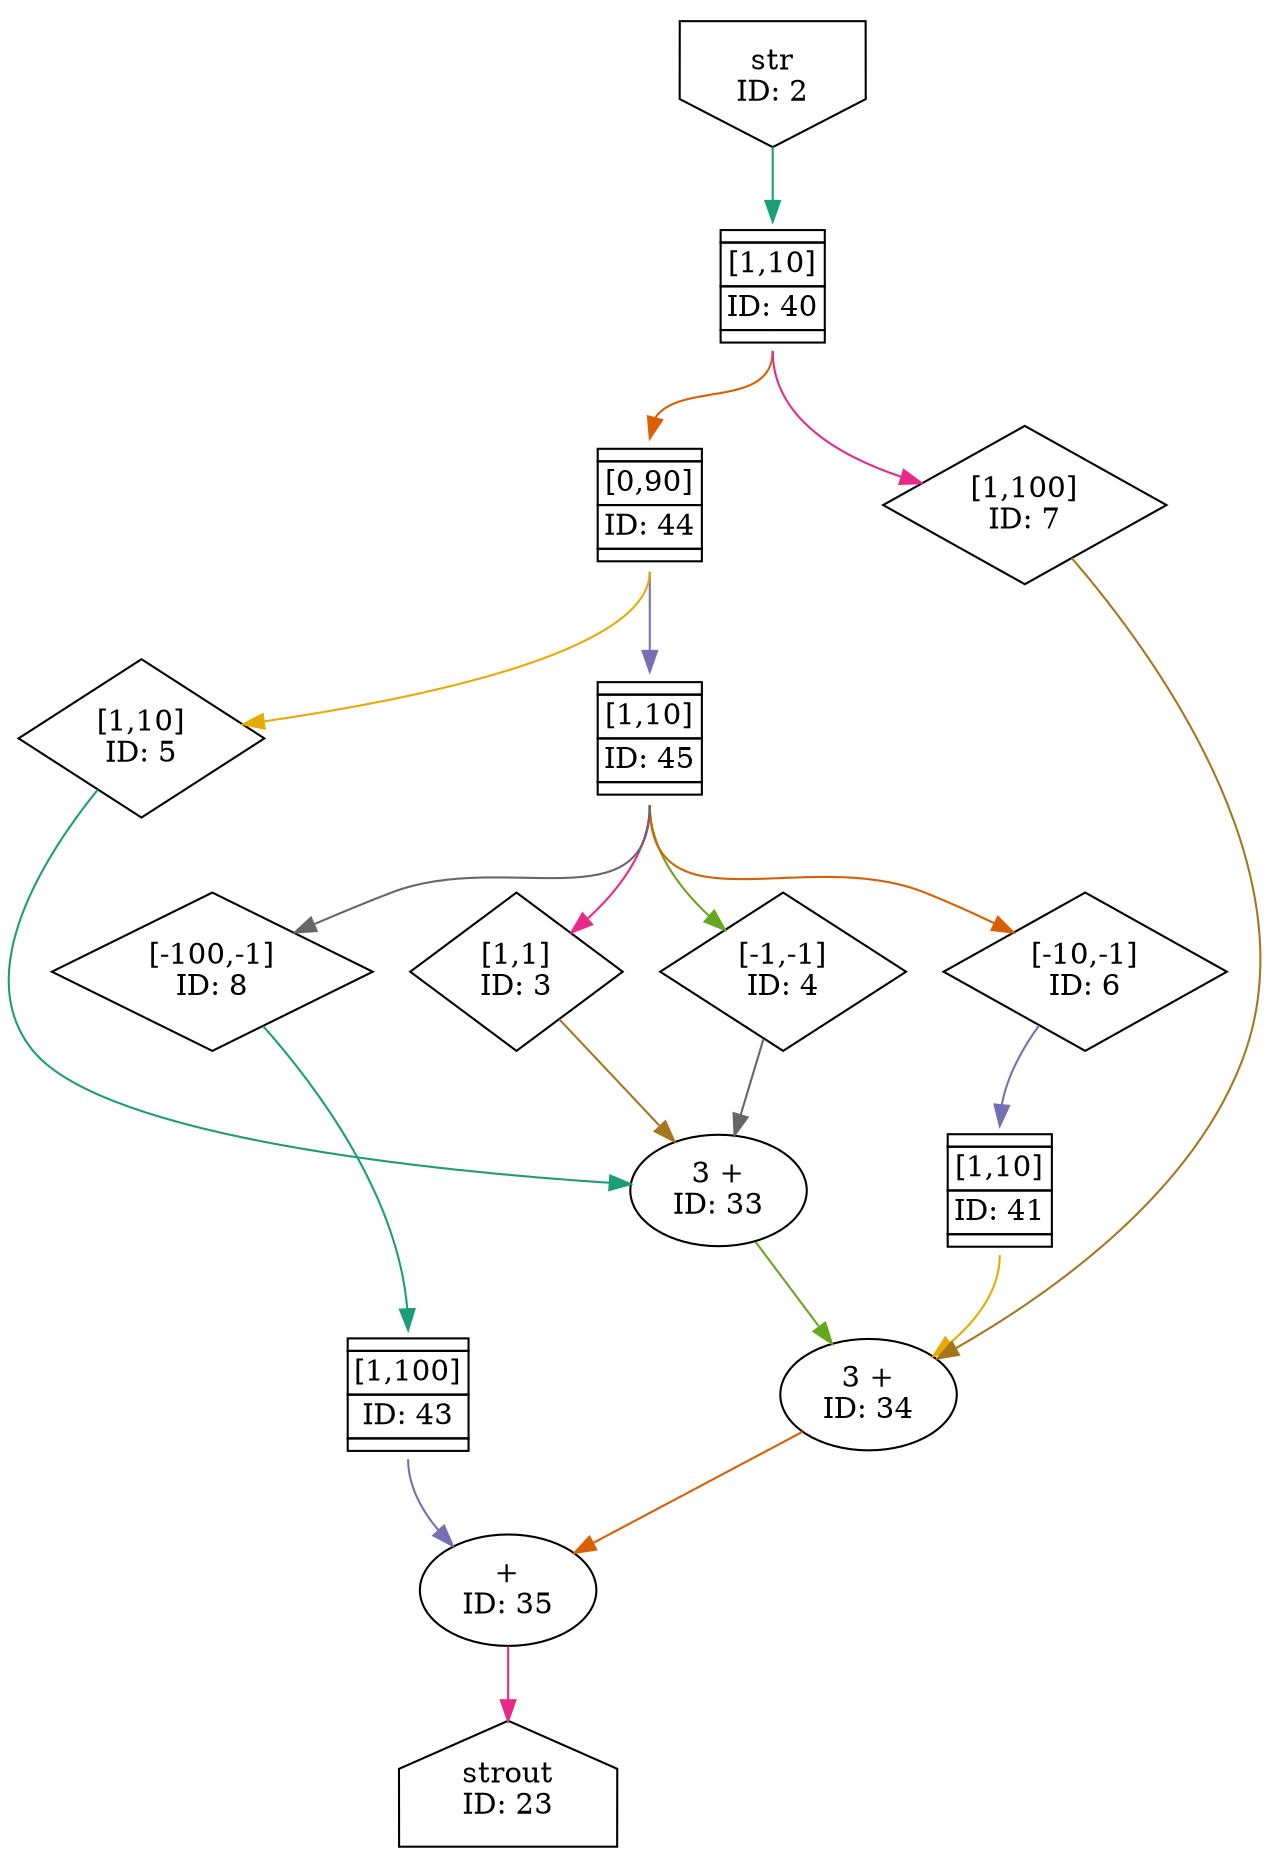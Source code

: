 digraph CpuStreamKernel_tapnfold_1{
	NodeInput2 [shape=invhouse, label="str\nID: 2"];
	NodeFIFO40 [shape=plaintext, label=<<TABLE BORDER="0" CELLSPACING="0" CELLBORDER="1"> <TR><TD></TD></TR><TR><TD>[1,10]</TD></TR><TR><TD>ID: 40</TD></TR> <TR><TD></TD></TR> </TABLE>>];
	NodeFIFO44 [shape=plaintext, label=<<TABLE BORDER="0" CELLSPACING="0" CELLBORDER="1"> <TR><TD></TD></TR><TR><TD>[0,90]</TD></TR><TR><TD>ID: 44</TD></TR> <TR><TD></TD></TR> </TABLE>>];
	NodeFIFO45 [shape=plaintext, label=<<TABLE BORDER="0" CELLSPACING="0" CELLBORDER="1"> <TR><TD></TD></TR><TR><TD>[1,10]</TD></TR><TR><TD>ID: 45</TD></TR> <TR><TD></TD></TR> </TABLE>>];
	NodeStreamOffset3 [shape=diamond, label="[1,1]\nID: 3"];
	NodeStreamOffset4 [shape=diamond, label="[-1,-1]\nID: 4"];
	NodeStreamOffset5 [shape=diamond, label="[1,10]\nID: 5"];
	NodeTriAdd33 [label="3 +\nID: 33"];
	NodeStreamOffset6 [shape=diamond, label="[-10,-1]\nID: 6"];
	NodeFIFO41 [shape=plaintext, label=<<TABLE BORDER="0" CELLSPACING="0" CELLBORDER="1"> <TR><TD></TD></TR><TR><TD>[1,10]</TD></TR><TR><TD>ID: 41</TD></TR> <TR><TD></TD></TR> </TABLE>>];
	NodeStreamOffset7 [shape=diamond, label="[1,100]\nID: 7"];
	NodeTriAdd34 [label="3 +\nID: 34"];
	NodeStreamOffset8 [shape=diamond, label="[-100,-1]\nID: 8"];
	NodeFIFO43 [shape=plaintext, label=<<TABLE BORDER="0" CELLSPACING="0" CELLBORDER="1"> <TR><TD></TD></TR><TR><TD>[1,100]</TD></TR><TR><TD>ID: 43</TD></TR> <TR><TD></TD></TR> </TABLE>>];
	NodeAdd35 [label="+\nID: 35"];
	NodeOutput23 [shape=house, label="strout\nID: 23"];
	NodeInput2 -> NodeFIFO40[headport="n" color="/dark28/1" photon_data="EDGE,SrcNode:2,SrcNodePort:data"];
	NodeFIFO40 -> NodeFIFO44[tailport="s" headport="n" color="/dark28/2" photon_data="EDGE,SrcNode:40,SrcNodePort:output"];
	NodeFIFO44 -> NodeFIFO45[tailport="s" headport="n" color="/dark28/3" photon_data="EDGE,SrcNode:44,SrcNodePort:output"];
	NodeFIFO45 -> NodeStreamOffset3[tailport="s" color="/dark28/4" photon_data="EDGE,SrcNode:45,SrcNodePort:output"];
	NodeFIFO45 -> NodeStreamOffset4[tailport="s" color="/dark28/5" photon_data="EDGE,SrcNode:45,SrcNodePort:output"];
	NodeFIFO44 -> NodeStreamOffset5[tailport="s" color="/dark28/6" photon_data="EDGE,SrcNode:44,SrcNodePort:output"];
	NodeStreamOffset3 -> NodeTriAdd33[color="/dark28/7" photon_data="EDGE,SrcNode:3,SrcNodePort:output"];
	NodeStreamOffset4 -> NodeTriAdd33[color="/dark28/8" photon_data="EDGE,SrcNode:4,SrcNodePort:output"];
	NodeStreamOffset5 -> NodeTriAdd33[color="/dark28/1" photon_data="EDGE,SrcNode:5,SrcNodePort:output"];
	NodeFIFO45 -> NodeStreamOffset6[tailport="s" color="/dark28/2" photon_data="EDGE,SrcNode:45,SrcNodePort:output"];
	NodeStreamOffset6 -> NodeFIFO41[headport="n" color="/dark28/3" photon_data="EDGE,SrcNode:6,SrcNodePort:output"];
	NodeFIFO40 -> NodeStreamOffset7[tailport="s" color="/dark28/4" photon_data="EDGE,SrcNode:40,SrcNodePort:output"];
	NodeTriAdd33 -> NodeTriAdd34[color="/dark28/5" photon_data="EDGE,SrcNode:33,SrcNodePort:result"];
	NodeFIFO41 -> NodeTriAdd34[tailport="s" color="/dark28/6" photon_data="EDGE,SrcNode:41,SrcNodePort:output"];
	NodeStreamOffset7 -> NodeTriAdd34[color="/dark28/7" photon_data="EDGE,SrcNode:7,SrcNodePort:output"];
	NodeFIFO45 -> NodeStreamOffset8[tailport="s" color="/dark28/8" photon_data="EDGE,SrcNode:45,SrcNodePort:output"];
	NodeStreamOffset8 -> NodeFIFO43[headport="n" color="/dark28/1" photon_data="EDGE,SrcNode:8,SrcNodePort:output"];
	NodeTriAdd34 -> NodeAdd35[color="/dark28/2" photon_data="EDGE,SrcNode:34,SrcNodePort:result"];
	NodeFIFO43 -> NodeAdd35[tailport="s" color="/dark28/3" photon_data="EDGE,SrcNode:43,SrcNodePort:output"];
	NodeAdd35 -> NodeOutput23[color="/dark28/4" photon_data="EDGE,SrcNode:35,SrcNodePort:result"];
}
